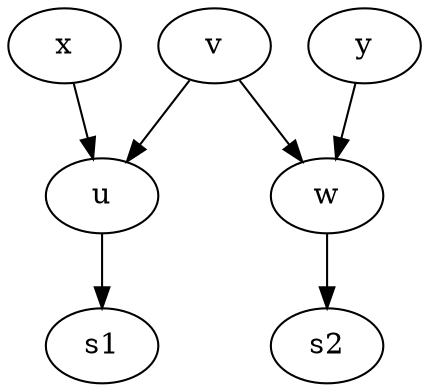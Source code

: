 digraph fig2_6 {
  "v" -> "u";
  "v" -> "w";
  "u" -> "s1";
  "x" -> "u";
  "y" -> "w";
  "w" -> "s2";
}
